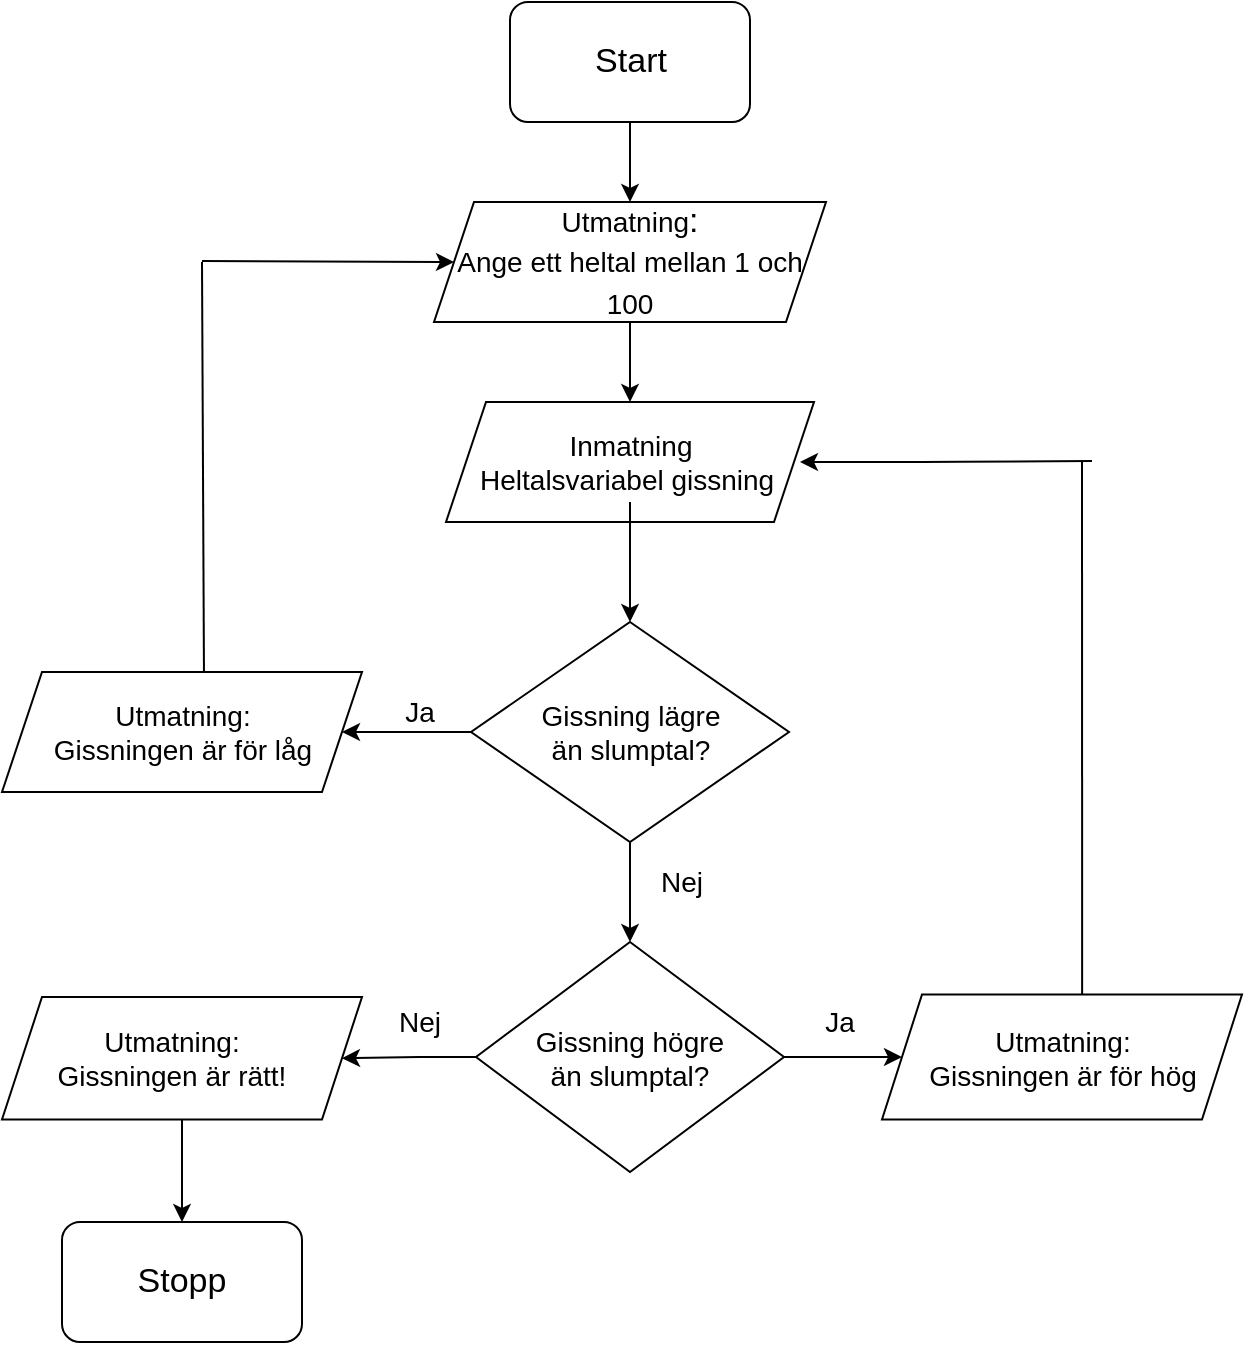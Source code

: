 <mxfile version="13.10.3" type="github">
  <diagram id="C5RBs43oDa-KdzZeNtuy" name="Page-1">
    <mxGraphModel dx="868" dy="450" grid="1" gridSize="10" guides="1" tooltips="1" connect="1" arrows="1" fold="1" page="1" pageScale="1" pageWidth="827" pageHeight="1169" math="0" shadow="0">
      <root>
        <mxCell id="WIyWlLk6GJQsqaUBKTNV-0" />
        <mxCell id="WIyWlLk6GJQsqaUBKTNV-1" parent="WIyWlLk6GJQsqaUBKTNV-0" />
        <mxCell id="Eu5xsYyu4Eo9ST4cZspL-4" style="edgeStyle=orthogonalEdgeStyle;rounded=0;orthogonalLoop=1;jettySize=auto;html=1;exitX=0.5;exitY=1;exitDx=0;exitDy=0;entryX=0.5;entryY=0;entryDx=0;entryDy=0;fontSize=17;" edge="1" parent="WIyWlLk6GJQsqaUBKTNV-1" source="Eu5xsYyu4Eo9ST4cZspL-0" target="Eu5xsYyu4Eo9ST4cZspL-3">
          <mxGeometry relative="1" as="geometry" />
        </mxCell>
        <mxCell id="Eu5xsYyu4Eo9ST4cZspL-0" value="" style="rounded=1;whiteSpace=wrap;html=1;" vertex="1" parent="WIyWlLk6GJQsqaUBKTNV-1">
          <mxGeometry x="354" y="40" width="120" height="60" as="geometry" />
        </mxCell>
        <mxCell id="Eu5xsYyu4Eo9ST4cZspL-2" value="Start" style="text;html=1;resizable=0;autosize=1;align=center;verticalAlign=middle;points=[];fillColor=none;strokeColor=none;rounded=0;fontSize=17;" vertex="1" parent="WIyWlLk6GJQsqaUBKTNV-1">
          <mxGeometry x="389" y="55" width="50" height="30" as="geometry" />
        </mxCell>
        <mxCell id="Eu5xsYyu4Eo9ST4cZspL-7" style="edgeStyle=orthogonalEdgeStyle;rounded=0;orthogonalLoop=1;jettySize=auto;html=1;exitX=0.5;exitY=1;exitDx=0;exitDy=0;entryX=0.5;entryY=0;entryDx=0;entryDy=0;fontSize=17;" edge="1" parent="WIyWlLk6GJQsqaUBKTNV-1" source="Eu5xsYyu4Eo9ST4cZspL-3" target="Eu5xsYyu4Eo9ST4cZspL-6">
          <mxGeometry relative="1" as="geometry" />
        </mxCell>
        <mxCell id="Eu5xsYyu4Eo9ST4cZspL-3" value="&lt;font style=&quot;font-size: 14px&quot;&gt;Utmatning&lt;/font&gt;:&lt;br&gt;&lt;font style=&quot;font-size: 14px&quot;&gt;Ange ett heltal mellan 1 och 100&lt;/font&gt;" style="shape=parallelogram;perimeter=parallelogramPerimeter;whiteSpace=wrap;html=1;fixedSize=1;fontSize=17;" vertex="1" parent="WIyWlLk6GJQsqaUBKTNV-1">
          <mxGeometry x="316" y="140" width="196" height="60" as="geometry" />
        </mxCell>
        <mxCell id="Eu5xsYyu4Eo9ST4cZspL-6" value="" style="shape=parallelogram;perimeter=parallelogramPerimeter;whiteSpace=wrap;html=1;fixedSize=1;fontSize=17;" vertex="1" parent="WIyWlLk6GJQsqaUBKTNV-1">
          <mxGeometry x="322" y="240" width="184" height="60" as="geometry" />
        </mxCell>
        <mxCell id="Eu5xsYyu4Eo9ST4cZspL-12" value="" style="edgeStyle=orthogonalEdgeStyle;rounded=0;orthogonalLoop=1;jettySize=auto;html=1;fontSize=14;entryX=0.5;entryY=0;entryDx=0;entryDy=0;" edge="1" parent="WIyWlLk6GJQsqaUBKTNV-1" source="Eu5xsYyu4Eo9ST4cZspL-9" target="Eu5xsYyu4Eo9ST4cZspL-10">
          <mxGeometry relative="1" as="geometry" />
        </mxCell>
        <mxCell id="Eu5xsYyu4Eo9ST4cZspL-9" value="Inmatning&lt;br&gt;Heltalsvariabel gissning&amp;nbsp;" style="text;html=1;resizable=0;autosize=1;align=center;verticalAlign=middle;points=[];fillColor=none;strokeColor=none;rounded=0;fontSize=14;" vertex="1" parent="WIyWlLk6GJQsqaUBKTNV-1">
          <mxGeometry x="329" y="250" width="170" height="40" as="geometry" />
        </mxCell>
        <mxCell id="Eu5xsYyu4Eo9ST4cZspL-15" value="" style="edgeStyle=orthogonalEdgeStyle;rounded=0;orthogonalLoop=1;jettySize=auto;html=1;fontSize=14;" edge="1" parent="WIyWlLk6GJQsqaUBKTNV-1" source="Eu5xsYyu4Eo9ST4cZspL-10" target="Eu5xsYyu4Eo9ST4cZspL-14">
          <mxGeometry relative="1" as="geometry" />
        </mxCell>
        <mxCell id="Eu5xsYyu4Eo9ST4cZspL-35" value="" style="edgeStyle=orthogonalEdgeStyle;rounded=0;orthogonalLoop=1;jettySize=auto;html=1;fontSize=14;" edge="1" parent="WIyWlLk6GJQsqaUBKTNV-1" source="Eu5xsYyu4Eo9ST4cZspL-10" target="Eu5xsYyu4Eo9ST4cZspL-34">
          <mxGeometry relative="1" as="geometry" />
        </mxCell>
        <mxCell id="Eu5xsYyu4Eo9ST4cZspL-10" value="" style="rhombus;whiteSpace=wrap;html=1;fontSize=14;" vertex="1" parent="WIyWlLk6GJQsqaUBKTNV-1">
          <mxGeometry x="334.5" y="350" width="159" height="110" as="geometry" />
        </mxCell>
        <mxCell id="Eu5xsYyu4Eo9ST4cZspL-13" value="Gissning lägre &lt;br&gt;än slumptal?" style="text;html=1;resizable=0;autosize=1;align=center;verticalAlign=middle;points=[];fillColor=none;strokeColor=none;rounded=0;fontSize=14;" vertex="1" parent="WIyWlLk6GJQsqaUBKTNV-1">
          <mxGeometry x="359" y="385" width="110" height="40" as="geometry" />
        </mxCell>
        <mxCell id="Eu5xsYyu4Eo9ST4cZspL-14" value="" style="shape=parallelogram;perimeter=parallelogramPerimeter;whiteSpace=wrap;html=1;fixedSize=1;fontSize=14;" vertex="1" parent="WIyWlLk6GJQsqaUBKTNV-1">
          <mxGeometry x="100" y="375" width="180" height="60" as="geometry" />
        </mxCell>
        <mxCell id="Eu5xsYyu4Eo9ST4cZspL-17" value="Utmatning:&lt;br&gt;Gissningen är för låg" style="text;html=1;resizable=0;autosize=1;align=center;verticalAlign=middle;points=[];fillColor=none;strokeColor=none;rounded=0;fontSize=14;" vertex="1" parent="WIyWlLk6GJQsqaUBKTNV-1">
          <mxGeometry x="120" y="385" width="140" height="40" as="geometry" />
        </mxCell>
        <mxCell id="Eu5xsYyu4Eo9ST4cZspL-26" value="Ja" style="text;html=1;strokeColor=none;fillColor=none;align=center;verticalAlign=middle;whiteSpace=wrap;rounded=0;fontSize=14;" vertex="1" parent="WIyWlLk6GJQsqaUBKTNV-1">
          <mxGeometry x="289" y="385" width="40" height="20" as="geometry" />
        </mxCell>
        <mxCell id="Eu5xsYyu4Eo9ST4cZspL-27" value="" style="endArrow=none;html=1;fontSize=14;exitX=0.561;exitY=0;exitDx=0;exitDy=0;exitPerimeter=0;" edge="1" parent="WIyWlLk6GJQsqaUBKTNV-1" source="Eu5xsYyu4Eo9ST4cZspL-14">
          <mxGeometry width="50" height="50" relative="1" as="geometry">
            <mxPoint x="200" y="360" as="sourcePoint" />
            <mxPoint x="200" y="170" as="targetPoint" />
          </mxGeometry>
        </mxCell>
        <mxCell id="Eu5xsYyu4Eo9ST4cZspL-28" value="" style="endArrow=classic;html=1;fontSize=14;entryX=0;entryY=0.5;entryDx=0;entryDy=0;" edge="1" parent="WIyWlLk6GJQsqaUBKTNV-1" target="Eu5xsYyu4Eo9ST4cZspL-3">
          <mxGeometry width="50" height="50" relative="1" as="geometry">
            <mxPoint x="200" y="169.5" as="sourcePoint" />
            <mxPoint x="280" y="169.5" as="targetPoint" />
          </mxGeometry>
        </mxCell>
        <mxCell id="Eu5xsYyu4Eo9ST4cZspL-44" value="" style="edgeStyle=orthogonalEdgeStyle;rounded=0;orthogonalLoop=1;jettySize=auto;html=1;fontSize=14;" edge="1" parent="WIyWlLk6GJQsqaUBKTNV-1" source="Eu5xsYyu4Eo9ST4cZspL-34" target="Eu5xsYyu4Eo9ST4cZspL-38">
          <mxGeometry relative="1" as="geometry" />
        </mxCell>
        <mxCell id="Eu5xsYyu4Eo9ST4cZspL-51" value="" style="edgeStyle=orthogonalEdgeStyle;rounded=0;orthogonalLoop=1;jettySize=auto;html=1;fontSize=14;" edge="1" parent="WIyWlLk6GJQsqaUBKTNV-1" source="Eu5xsYyu4Eo9ST4cZspL-34" target="Eu5xsYyu4Eo9ST4cZspL-50">
          <mxGeometry relative="1" as="geometry" />
        </mxCell>
        <mxCell id="Eu5xsYyu4Eo9ST4cZspL-34" value="" style="rhombus;whiteSpace=wrap;html=1;fontSize=14;" vertex="1" parent="WIyWlLk6GJQsqaUBKTNV-1">
          <mxGeometry x="337" y="510" width="154" height="115" as="geometry" />
        </mxCell>
        <mxCell id="Eu5xsYyu4Eo9ST4cZspL-36" value="Gissning högre än slumptal?" style="text;html=1;strokeColor=none;fillColor=none;align=center;verticalAlign=middle;whiteSpace=wrap;rounded=0;fontSize=14;" vertex="1" parent="WIyWlLk6GJQsqaUBKTNV-1">
          <mxGeometry x="364" y="557.5" width="100" height="20" as="geometry" />
        </mxCell>
        <mxCell id="Eu5xsYyu4Eo9ST4cZspL-37" value="Nej" style="text;html=1;strokeColor=none;fillColor=none;align=center;verticalAlign=middle;whiteSpace=wrap;rounded=0;fontSize=14;" vertex="1" parent="WIyWlLk6GJQsqaUBKTNV-1">
          <mxGeometry x="420" y="470" width="40" height="20" as="geometry" />
        </mxCell>
        <mxCell id="Eu5xsYyu4Eo9ST4cZspL-38" value="" style="shape=parallelogram;perimeter=parallelogramPerimeter;whiteSpace=wrap;html=1;fixedSize=1;fontSize=14;" vertex="1" parent="WIyWlLk6GJQsqaUBKTNV-1">
          <mxGeometry x="540" y="536.25" width="180" height="62.5" as="geometry" />
        </mxCell>
        <mxCell id="Eu5xsYyu4Eo9ST4cZspL-39" value="Utmatning:&lt;br&gt;Gissningen är för hög" style="text;html=1;strokeColor=none;fillColor=none;align=center;verticalAlign=middle;whiteSpace=wrap;rounded=0;fontSize=14;" vertex="1" parent="WIyWlLk6GJQsqaUBKTNV-1">
          <mxGeometry x="559.5" y="557.5" width="141" height="20" as="geometry" />
        </mxCell>
        <mxCell id="Eu5xsYyu4Eo9ST4cZspL-46" value="Ja" style="text;html=1;strokeColor=none;fillColor=none;align=center;verticalAlign=middle;whiteSpace=wrap;rounded=0;fontSize=14;" vertex="1" parent="WIyWlLk6GJQsqaUBKTNV-1">
          <mxGeometry x="499" y="540" width="40" height="20" as="geometry" />
        </mxCell>
        <mxCell id="Eu5xsYyu4Eo9ST4cZspL-48" value="" style="endArrow=none;html=1;fontSize=14;exitX=0.556;exitY=-0.004;exitDx=0;exitDy=0;exitPerimeter=0;" edge="1" parent="WIyWlLk6GJQsqaUBKTNV-1" source="Eu5xsYyu4Eo9ST4cZspL-38">
          <mxGeometry width="50" height="50" relative="1" as="geometry">
            <mxPoint x="640" y="510" as="sourcePoint" />
            <mxPoint x="640" y="270" as="targetPoint" />
          </mxGeometry>
        </mxCell>
        <mxCell id="Eu5xsYyu4Eo9ST4cZspL-49" value="" style="endArrow=classic;html=1;fontSize=14;" edge="1" parent="WIyWlLk6GJQsqaUBKTNV-1" target="Eu5xsYyu4Eo9ST4cZspL-9">
          <mxGeometry width="50" height="50" relative="1" as="geometry">
            <mxPoint x="645" y="269.5" as="sourcePoint" />
            <mxPoint x="570" y="269.5" as="targetPoint" />
            <Array as="points">
              <mxPoint x="570" y="270" />
            </Array>
          </mxGeometry>
        </mxCell>
        <mxCell id="Eu5xsYyu4Eo9ST4cZspL-55" value="" style="edgeStyle=orthogonalEdgeStyle;rounded=0;orthogonalLoop=1;jettySize=auto;html=1;fontSize=14;" edge="1" parent="WIyWlLk6GJQsqaUBKTNV-1" source="Eu5xsYyu4Eo9ST4cZspL-50" target="Eu5xsYyu4Eo9ST4cZspL-54">
          <mxGeometry relative="1" as="geometry" />
        </mxCell>
        <mxCell id="Eu5xsYyu4Eo9ST4cZspL-50" value="" style="shape=parallelogram;perimeter=parallelogramPerimeter;whiteSpace=wrap;html=1;fixedSize=1;fontSize=14;" vertex="1" parent="WIyWlLk6GJQsqaUBKTNV-1">
          <mxGeometry x="100" y="537.5" width="180" height="61.25" as="geometry" />
        </mxCell>
        <mxCell id="Eu5xsYyu4Eo9ST4cZspL-52" value="Nej" style="text;html=1;strokeColor=none;fillColor=none;align=center;verticalAlign=middle;whiteSpace=wrap;rounded=0;fontSize=14;" vertex="1" parent="WIyWlLk6GJQsqaUBKTNV-1">
          <mxGeometry x="289" y="540" width="40" height="20" as="geometry" />
        </mxCell>
        <mxCell id="Eu5xsYyu4Eo9ST4cZspL-53" value="Utmatning:&lt;br&gt;Gissningen är rätt!" style="text;html=1;strokeColor=none;fillColor=none;align=center;verticalAlign=middle;whiteSpace=wrap;rounded=0;fontSize=14;" vertex="1" parent="WIyWlLk6GJQsqaUBKTNV-1">
          <mxGeometry x="120" y="558.13" width="130" height="20" as="geometry" />
        </mxCell>
        <mxCell id="Eu5xsYyu4Eo9ST4cZspL-54" value="" style="rounded=1;whiteSpace=wrap;html=1;fontSize=14;" vertex="1" parent="WIyWlLk6GJQsqaUBKTNV-1">
          <mxGeometry x="130" y="650" width="120" height="60" as="geometry" />
        </mxCell>
        <mxCell id="Eu5xsYyu4Eo9ST4cZspL-56" value="&lt;font style=&quot;font-size: 17px&quot;&gt;Stopp&lt;/font&gt;" style="text;html=1;strokeColor=none;fillColor=none;align=center;verticalAlign=middle;whiteSpace=wrap;rounded=0;fontSize=14;" vertex="1" parent="WIyWlLk6GJQsqaUBKTNV-1">
          <mxGeometry x="170" y="670" width="40" height="20" as="geometry" />
        </mxCell>
      </root>
    </mxGraphModel>
  </diagram>
</mxfile>
